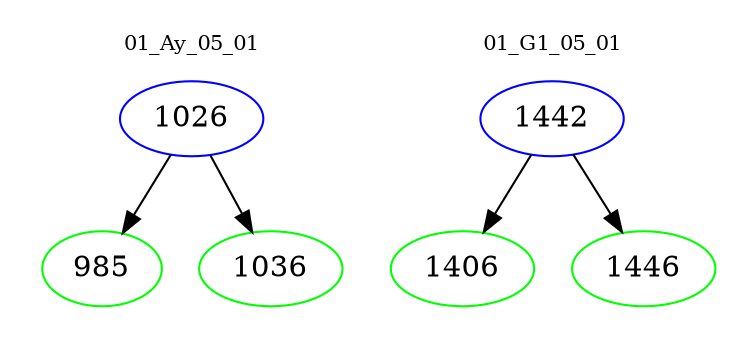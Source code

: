 digraph{
subgraph cluster_0 {
color = white
label = "01_Ay_05_01";
fontsize=10;
T0_1026 [label="1026", color="blue"]
T0_1026 -> T0_985 [color="black"]
T0_985 [label="985", color="green"]
T0_1026 -> T0_1036 [color="black"]
T0_1036 [label="1036", color="green"]
}
subgraph cluster_1 {
color = white
label = "01_G1_05_01";
fontsize=10;
T1_1442 [label="1442", color="blue"]
T1_1442 -> T1_1406 [color="black"]
T1_1406 [label="1406", color="green"]
T1_1442 -> T1_1446 [color="black"]
T1_1446 [label="1446", color="green"]
}
}
